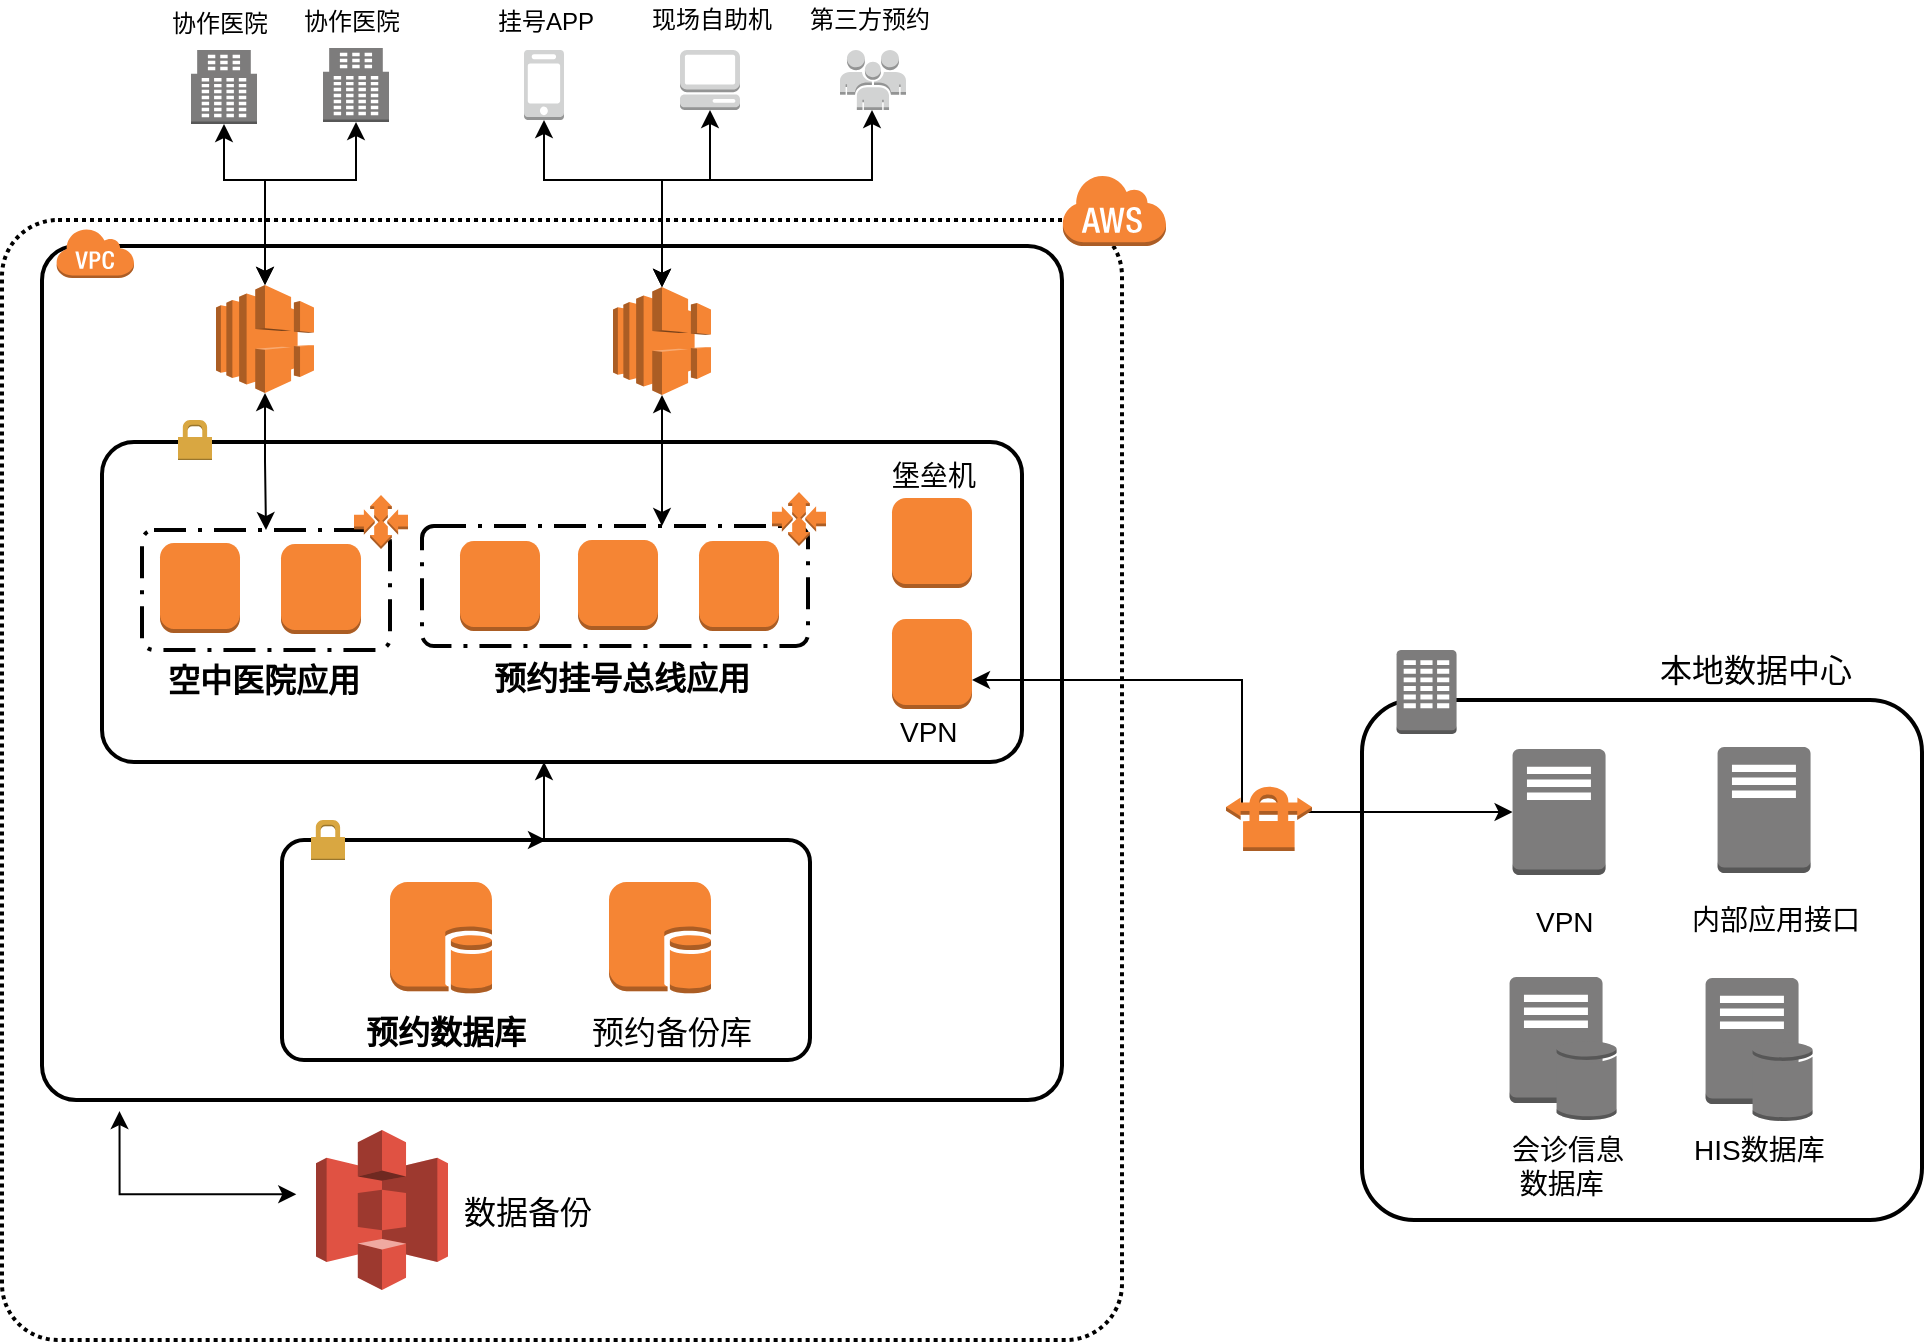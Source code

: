 <mxfile version="10.6.7" type="github"><diagram id="ETWZqhV0xEJT89xzuoXM" name="第 1 页"><mxGraphModel dx="2083" dy="1103" grid="1" gridSize="10" guides="1" tooltips="1" connect="1" arrows="1" fold="1" page="1" pageScale="1" pageWidth="850" pageHeight="1100" math="0" shadow="0"><root><mxCell id="0"/><mxCell id="1" parent="0"/><mxCell id="Jl7MznmiRj7BAuh4oSFH-79" value="" style="rounded=1;arcSize=5;dashed=1;strokeColor=#000000;fillColor=none;gradientColor=none;dashPattern=1 1;strokeWidth=2;" vertex="1" parent="1"><mxGeometry x="150" y="210" width="560" height="560" as="geometry"/></mxCell><mxCell id="Jl7MznmiRj7BAuh4oSFH-123" style="edgeStyle=orthogonalEdgeStyle;rounded=0;orthogonalLoop=1;jettySize=auto;html=1;entryX=0.06;entryY=0.5;entryDx=0;entryDy=0;entryPerimeter=0;startArrow=classic;startFill=1;fontSize=16;exitX=0.076;exitY=1.013;exitDx=0;exitDy=0;exitPerimeter=0;" edge="1" parent="1" source="Jl7MznmiRj7BAuh4oSFH-67"><mxGeometry relative="1" as="geometry"><mxPoint x="297.143" y="697.143" as="targetPoint"/><Array as="points"><mxPoint x="209" y="697"/></Array></mxGeometry></mxCell><mxCell id="Jl7MznmiRj7BAuh4oSFH-67" value="" style="rounded=1;arcSize=4;dashed=0;strokeColor=#000000;fillColor=none;gradientColor=none;strokeWidth=2;" vertex="1" parent="1"><mxGeometry x="170" y="223" width="510" height="427" as="geometry"/></mxCell><mxCell id="Jl7MznmiRj7BAuh4oSFH-11" value="" style="rounded=1;arcSize=10;dashed=0;strokeColor=#000000;fillColor=none;gradientColor=none;strokeWidth=2;" vertex="1" parent="1"><mxGeometry x="200" y="321" width="460" height="160" as="geometry"/></mxCell><mxCell id="Jl7MznmiRj7BAuh4oSFH-15" value="" style="rounded=1;arcSize=10;dashed=1;strokeColor=#000000;fillColor=none;gradientColor=none;dashPattern=8 3 1 3;strokeWidth=2;" vertex="1" parent="1"><mxGeometry x="360" y="363" width="193" height="60" as="geometry"/></mxCell><mxCell id="Jl7MznmiRj7BAuh4oSFH-69" style="edgeStyle=orthogonalEdgeStyle;rounded=0;orthogonalLoop=1;jettySize=auto;html=1;startArrow=classic;startFill=1;entryX=0.5;entryY=0;entryDx=0;entryDy=0;entryPerimeter=0;" edge="1" parent="1" source="Jl7MznmiRj7BAuh4oSFH-1" target="Jl7MznmiRj7BAuh4oSFH-40"><mxGeometry relative="1" as="geometry"><Array as="points"><mxPoint x="421" y="190"/><mxPoint x="480" y="190"/></Array></mxGeometry></mxCell><mxCell id="Jl7MznmiRj7BAuh4oSFH-1" value="" style="outlineConnect=0;dashed=0;verticalLabelPosition=bottom;verticalAlign=top;align=center;html=1;shape=mxgraph.aws3.mobile_client;fillColor=#D2D3D3;gradientColor=none;" vertex="1" parent="1"><mxGeometry x="411" y="125" width="20" height="35" as="geometry"/></mxCell><mxCell id="Jl7MznmiRj7BAuh4oSFH-2" value="" style="outlineConnect=0;dashed=0;verticalLabelPosition=bottom;verticalAlign=top;align=center;html=1;shape=mxgraph.aws3.management_console;fillColor=#D2D3D3;gradientColor=none;" vertex="1" parent="1"><mxGeometry x="489" y="125" width="30" height="30" as="geometry"/></mxCell><mxCell id="Jl7MznmiRj7BAuh4oSFH-3" value="" style="outlineConnect=0;dashed=0;verticalLabelPosition=bottom;verticalAlign=top;align=center;html=1;shape=mxgraph.aws3.users;fillColor=#D2D3D3;gradientColor=none;" vertex="1" parent="1"><mxGeometry x="569" y="125" width="33" height="30" as="geometry"/></mxCell><mxCell id="Jl7MznmiRj7BAuh4oSFH-4" value="" style="rounded=1;arcSize=10;dashed=0;strokeColor=#000000;fillColor=none;gradientColor=none;strokeWidth=2;" vertex="1" parent="1"><mxGeometry x="830" y="450" width="280" height="260" as="geometry"/></mxCell><mxCell id="Jl7MznmiRj7BAuh4oSFH-5" value="" style="dashed=0;html=1;shape=mxgraph.aws3.corporate_data_center;fillColor=#7D7C7C;gradientColor=none;dashed=0;" vertex="1" parent="1"><mxGeometry x="847.286" y="425" width="30" height="42" as="geometry"/></mxCell><mxCell id="Jl7MznmiRj7BAuh4oSFH-10" value="" style="outlineConnect=0;dashed=0;verticalLabelPosition=bottom;verticalAlign=top;align=center;html=1;shape=mxgraph.aws3.auto_scaling;fillColor=#F58534;gradientColor=none;" vertex="1" parent="1"><mxGeometry x="535" y="346" width="27" height="27" as="geometry"/></mxCell><mxCell id="Jl7MznmiRj7BAuh4oSFH-12" value="" style="dashed=0;html=1;shape=mxgraph.aws3.permissions;fillColor=#D9A741;gradientColor=none;dashed=0;" vertex="1" parent="1"><mxGeometry x="238" y="310" width="17" height="20" as="geometry"/></mxCell><mxCell id="Jl7MznmiRj7BAuh4oSFH-16" value="预约挂号总线应用" style="text;html=1;resizable=0;points=[];autosize=1;align=left;verticalAlign=top;spacingTop=-4;fontSize=16;fontStyle=1" vertex="1" parent="1"><mxGeometry x="393.5" y="426.5" width="110" height="20" as="geometry"/></mxCell><mxCell id="Jl7MznmiRj7BAuh4oSFH-18" value="挂号APP" style="text;html=1;resizable=0;points=[];autosize=1;align=left;verticalAlign=top;spacingTop=-4;" vertex="1" parent="1"><mxGeometry x="396" y="101" width="60" height="20" as="geometry"/></mxCell><mxCell id="Jl7MznmiRj7BAuh4oSFH-19" value="现场自助机" style="text;html=1;resizable=0;points=[];autosize=1;align=left;verticalAlign=top;spacingTop=-4;" vertex="1" parent="1"><mxGeometry x="473" y="100" width="80" height="20" as="geometry"/></mxCell><mxCell id="Jl7MznmiRj7BAuh4oSFH-20" value="第三方预约" style="text;html=1;resizable=0;points=[];autosize=1;align=left;verticalAlign=top;spacingTop=-4;" vertex="1" parent="1"><mxGeometry x="552" y="100" width="80" height="20" as="geometry"/></mxCell><mxCell id="Jl7MznmiRj7BAuh4oSFH-66" style="edgeStyle=orthogonalEdgeStyle;rounded=0;orthogonalLoop=1;jettySize=auto;html=1;exitX=0.5;exitY=0;exitDx=0;exitDy=0;startArrow=classic;startFill=1;" edge="1" parent="1" source="Jl7MznmiRj7BAuh4oSFH-21" target="Jl7MznmiRj7BAuh4oSFH-11"><mxGeometry relative="1" as="geometry"><Array as="points"><mxPoint x="421" y="500"/><mxPoint x="421" y="500"/></Array></mxGeometry></mxCell><mxCell id="Jl7MznmiRj7BAuh4oSFH-21" value="" style="rounded=1;arcSize=10;dashed=0;strokeColor=#000000;fillColor=none;gradientColor=none;strokeWidth=2;" vertex="1" parent="1"><mxGeometry x="290" y="520" width="264" height="110" as="geometry"/></mxCell><mxCell id="Jl7MznmiRj7BAuh4oSFH-28" value="预约数据库" style="text;html=1;resizable=0;points=[];autosize=1;align=left;verticalAlign=top;spacingTop=-4;fontSize=16;fontStyle=1" vertex="1" parent="1"><mxGeometry x="330" y="604" width="80" height="20" as="geometry"/></mxCell><mxCell id="Jl7MznmiRj7BAuh4oSFH-29" value="HIS数据库" style="text;html=1;resizable=0;points=[];autosize=1;align=left;verticalAlign=top;spacingTop=-4;fontSize=14;" vertex="1" parent="1"><mxGeometry x="993.786" y="664" width="70" height="20" as="geometry"/></mxCell><mxCell id="Jl7MznmiRj7BAuh4oSFH-38" value="" style="outlineConnect=0;dashed=0;verticalLabelPosition=bottom;verticalAlign=top;align=center;html=1;shape=mxgraph.aws3.db_on_instance;fillColor=#F58534;gradientColor=none;" vertex="1" parent="1"><mxGeometry x="344" y="541" width="51" height="56" as="geometry"/></mxCell><mxCell id="Jl7MznmiRj7BAuh4oSFH-70" style="edgeStyle=orthogonalEdgeStyle;rounded=0;orthogonalLoop=1;jettySize=auto;html=1;entryX=0.5;entryY=1;entryDx=0;entryDy=0;entryPerimeter=0;startArrow=classic;startFill=1;exitX=0.5;exitY=0;exitDx=0;exitDy=0;exitPerimeter=0;" edge="1" parent="1" source="Jl7MznmiRj7BAuh4oSFH-40" target="Jl7MznmiRj7BAuh4oSFH-2"><mxGeometry relative="1" as="geometry"><Array as="points"><mxPoint x="480" y="190"/><mxPoint x="504" y="190"/></Array></mxGeometry></mxCell><mxCell id="Jl7MznmiRj7BAuh4oSFH-71" style="edgeStyle=orthogonalEdgeStyle;rounded=0;orthogonalLoop=1;jettySize=auto;html=1;startArrow=classic;startFill=1;exitX=0.5;exitY=0;exitDx=0;exitDy=0;exitPerimeter=0;" edge="1" parent="1" source="Jl7MznmiRj7BAuh4oSFH-40" target="Jl7MznmiRj7BAuh4oSFH-3"><mxGeometry relative="1" as="geometry"><Array as="points"><mxPoint x="480" y="190"/><mxPoint x="585" y="190"/></Array></mxGeometry></mxCell><mxCell id="Jl7MznmiRj7BAuh4oSFH-72" style="edgeStyle=orthogonalEdgeStyle;rounded=0;orthogonalLoop=1;jettySize=auto;html=1;exitX=0.5;exitY=1;exitDx=0;exitDy=0;exitPerimeter=0;startArrow=classic;startFill=1;" edge="1" parent="1" source="Jl7MznmiRj7BAuh4oSFH-40"><mxGeometry relative="1" as="geometry"><mxPoint x="480" y="363" as="targetPoint"/><Array as="points"><mxPoint x="480" y="363"/></Array></mxGeometry></mxCell><mxCell id="Jl7MznmiRj7BAuh4oSFH-40" value="" style="outlineConnect=0;dashed=0;verticalLabelPosition=bottom;verticalAlign=top;align=center;html=1;shape=mxgraph.aws3.elastic_load_balancing;fillColor=#F58534;gradientColor=none;" vertex="1" parent="1"><mxGeometry x="455.5" y="243.5" width="49" height="54" as="geometry"/></mxCell><mxCell id="Jl7MznmiRj7BAuh4oSFH-45" value="预约备份库" style="text;html=1;resizable=0;points=[];autosize=1;align=left;verticalAlign=top;spacingTop=-4;fontSize=16;fontStyle=0" vertex="1" parent="1"><mxGeometry x="442.5" y="604" width="100" height="20" as="geometry"/></mxCell><mxCell id="Jl7MznmiRj7BAuh4oSFH-46" value="" style="outlineConnect=0;dashed=0;verticalLabelPosition=bottom;verticalAlign=top;align=center;html=1;shape=mxgraph.aws3.db_on_instance;fillColor=#F58534;gradientColor=none;" vertex="1" parent="1"><mxGeometry x="453.5" y="541" width="51" height="56" as="geometry"/></mxCell><mxCell id="Jl7MznmiRj7BAuh4oSFH-47" value="" style="outlineConnect=0;dashed=0;verticalLabelPosition=bottom;verticalAlign=top;align=center;html=1;shape=mxgraph.aws3.instance;fillColor=#F58534;gradientColor=none;" vertex="1" parent="1"><mxGeometry x="498.5" y="370.5" width="40" height="45" as="geometry"/></mxCell><mxCell id="Jl7MznmiRj7BAuh4oSFH-50" value="" style="outlineConnect=0;dashed=0;verticalLabelPosition=bottom;verticalAlign=top;align=center;html=1;shape=mxgraph.aws3.instance;fillColor=#F58534;gradientColor=none;" vertex="1" parent="1"><mxGeometry x="438" y="370" width="40" height="45" as="geometry"/></mxCell><mxCell id="Jl7MznmiRj7BAuh4oSFH-51" value="" style="outlineConnect=0;dashed=0;verticalLabelPosition=bottom;verticalAlign=top;align=center;html=1;shape=mxgraph.aws3.instance;fillColor=#F58534;gradientColor=none;" vertex="1" parent="1"><mxGeometry x="379" y="370.5" width="40" height="45" as="geometry"/></mxCell><mxCell id="Jl7MznmiRj7BAuh4oSFH-53" value="" style="outlineConnect=0;dashed=0;verticalLabelPosition=bottom;verticalAlign=top;align=center;html=1;shape=mxgraph.aws3.instance;fillColor=#F58534;gradientColor=none;" vertex="1" parent="1"><mxGeometry x="595" y="349" width="40" height="45" as="geometry"/></mxCell><mxCell id="Jl7MznmiRj7BAuh4oSFH-64" style="edgeStyle=orthogonalEdgeStyle;rounded=0;orthogonalLoop=1;jettySize=auto;html=1;entryX=0;entryY=0.5;entryDx=0;entryDy=0;entryPerimeter=0;startArrow=classic;startFill=1;" edge="1" parent="1" source="Jl7MznmiRj7BAuh4oSFH-54" target="Jl7MznmiRj7BAuh4oSFH-58"><mxGeometry relative="1" as="geometry"><Array as="points"><mxPoint x="770" y="440"/><mxPoint x="770" y="506"/></Array></mxGeometry></mxCell><mxCell id="Jl7MznmiRj7BAuh4oSFH-54" value="" style="outlineConnect=0;dashed=0;verticalLabelPosition=bottom;verticalAlign=top;align=center;html=1;shape=mxgraph.aws3.instance;fillColor=#F58534;gradientColor=none;" vertex="1" parent="1"><mxGeometry x="595" y="409.5" width="40" height="45" as="geometry"/></mxCell><mxCell id="Jl7MznmiRj7BAuh4oSFH-56" value="内部应用接口" style="text;html=1;resizable=0;points=[];autosize=1;align=left;verticalAlign=top;spacingTop=-4;fontSize=14;" vertex="1" parent="1"><mxGeometry x="992.786" y="549" width="90" height="20" as="geometry"/></mxCell><mxCell id="Jl7MznmiRj7BAuh4oSFH-57" value="" style="outlineConnect=0;dashed=0;verticalLabelPosition=bottom;verticalAlign=top;align=center;html=1;shape=mxgraph.aws3.traditional_server;fillColor=#7D7C7C;gradientColor=none;" vertex="1" parent="1"><mxGeometry x="1007.786" y="473.5" width="46.5" height="63" as="geometry"/></mxCell><mxCell id="Jl7MznmiRj7BAuh4oSFH-58" value="" style="outlineConnect=0;dashed=0;verticalLabelPosition=bottom;verticalAlign=top;align=center;html=1;shape=mxgraph.aws3.traditional_server;fillColor=#7D7C7C;gradientColor=none;" vertex="1" parent="1"><mxGeometry x="905.286" y="474.5" width="46.5" height="63" as="geometry"/></mxCell><mxCell id="Jl7MznmiRj7BAuh4oSFH-60" value="VPN" style="text;html=1;resizable=0;points=[];autosize=1;align=left;verticalAlign=top;spacingTop=-4;fontSize=14;" vertex="1" parent="1"><mxGeometry x="915.286" y="550" width="40" height="20" as="geometry"/></mxCell><mxCell id="Jl7MznmiRj7BAuh4oSFH-62" value="VPN" style="text;html=1;resizable=0;points=[];autosize=1;align=left;verticalAlign=top;spacingTop=-4;fontSize=14;" vertex="1" parent="1"><mxGeometry x="597" y="455" width="40" height="20" as="geometry"/></mxCell><mxCell id="Jl7MznmiRj7BAuh4oSFH-63" value="堡垒机" style="text;html=1;resizable=0;points=[];autosize=1;align=left;verticalAlign=top;spacingTop=-4;fontSize=14;" vertex="1" parent="1"><mxGeometry x="593" y="327" width="50" height="20" as="geometry"/></mxCell><mxCell id="Jl7MznmiRj7BAuh4oSFH-68" value="" style="dashed=0;html=1;shape=mxgraph.aws3.virtual_private_cloud;fillColor=#F58536;gradientColor=none;dashed=0;" vertex="1" parent="1"><mxGeometry x="177" y="214" width="39" height="25" as="geometry"/></mxCell><mxCell id="Jl7MznmiRj7BAuh4oSFH-83" value="" style="dashed=0;html=1;shape=mxgraph.aws3.cloud;fillColor=#F58536;gradientColor=none;dashed=0;" vertex="1" parent="1"><mxGeometry x="680" y="187" width="52" height="36" as="geometry"/></mxCell><mxCell id="Jl7MznmiRj7BAuh4oSFH-84" value="" style="dashed=0;html=1;shape=mxgraph.aws3.permissions;fillColor=#D9A741;gradientColor=none;dashed=0;" vertex="1" parent="1"><mxGeometry x="304.5" y="510" width="17" height="20" as="geometry"/></mxCell><mxCell id="Jl7MznmiRj7BAuh4oSFH-32" value="" style="outlineConnect=0;dashed=0;verticalLabelPosition=bottom;verticalAlign=top;align=center;html=1;shape=mxgraph.aws3.vpn_connection;fillColor=#F58534;gradientColor=none;" vertex="1" parent="1"><mxGeometry x="762" y="492.5" width="43" height="33" as="geometry"/></mxCell><mxCell id="Jl7MznmiRj7BAuh4oSFH-92" value="会诊信息&lt;br style=&quot;font-size: 14px;&quot;&gt;&amp;nbsp;数据库" style="text;html=1;resizable=0;points=[];autosize=1;align=left;verticalAlign=top;spacingTop=-4;fontSize=14;" vertex="1" parent="1"><mxGeometry x="902.786" y="664" width="60" height="30" as="geometry"/></mxCell><mxCell id="Jl7MznmiRj7BAuh4oSFH-102" value="" style="outlineConnect=0;dashed=0;verticalLabelPosition=bottom;verticalAlign=top;align=center;html=1;shape=mxgraph.aws3.traditional_server;fillColor=#7D7C7C;gradientColor=none;" vertex="1" parent="1"><mxGeometry x="903.786" y="588.5" width="46.5" height="63" as="geometry"/></mxCell><mxCell id="Jl7MznmiRj7BAuh4oSFH-103" value="" style="outlineConnect=0;dashed=0;verticalLabelPosition=bottom;verticalAlign=top;align=center;html=1;shape=mxgraph.aws3.generic_database;fillColor=#7D7C7C;gradientColor=none;" vertex="1" parent="1"><mxGeometry x="927.286" y="620" width="30" height="40" as="geometry"/></mxCell><mxCell id="Jl7MznmiRj7BAuh4oSFH-104" value="" style="outlineConnect=0;dashed=0;verticalLabelPosition=bottom;verticalAlign=top;align=center;html=1;shape=mxgraph.aws3.traditional_server;fillColor=#7D7C7C;gradientColor=none;" vertex="1" parent="1"><mxGeometry x="1001.786" y="589" width="46.5" height="63" as="geometry"/></mxCell><mxCell id="Jl7MznmiRj7BAuh4oSFH-105" value="" style="outlineConnect=0;dashed=0;verticalLabelPosition=bottom;verticalAlign=top;align=center;html=1;shape=mxgraph.aws3.generic_database;fillColor=#7D7C7C;gradientColor=none;" vertex="1" parent="1"><mxGeometry x="1025.286" y="620.5" width="30" height="40" as="geometry"/></mxCell><mxCell id="Jl7MznmiRj7BAuh4oSFH-106" value="" style="rounded=1;arcSize=10;dashed=1;strokeColor=#000000;fillColor=none;gradientColor=none;dashPattern=8 3 1 3;strokeWidth=2;" vertex="1" parent="1"><mxGeometry x="220" y="365" width="124" height="60" as="geometry"/></mxCell><mxCell id="Jl7MznmiRj7BAuh4oSFH-107" value="" style="outlineConnect=0;dashed=0;verticalLabelPosition=bottom;verticalAlign=top;align=center;html=1;shape=mxgraph.aws3.auto_scaling;fillColor=#F58534;gradientColor=none;" vertex="1" parent="1"><mxGeometry x="326" y="347.5" width="27" height="27" as="geometry"/></mxCell><mxCell id="Jl7MznmiRj7BAuh4oSFH-108" value="空中医院应用" style="text;html=1;resizable=0;points=[];autosize=1;align=left;verticalAlign=top;spacingTop=-4;fontSize=16;fontStyle=1" vertex="1" parent="1"><mxGeometry x="230.5" y="428" width="110" height="20" as="geometry"/></mxCell><mxCell id="Jl7MznmiRj7BAuh4oSFH-109" value="" style="outlineConnect=0;dashed=0;verticalLabelPosition=bottom;verticalAlign=top;align=center;html=1;shape=mxgraph.aws3.instance;fillColor=#F58534;gradientColor=none;" vertex="1" parent="1"><mxGeometry x="289.5" y="372" width="40" height="45" as="geometry"/></mxCell><mxCell id="Jl7MznmiRj7BAuh4oSFH-110" value="" style="outlineConnect=0;dashed=0;verticalLabelPosition=bottom;verticalAlign=top;align=center;html=1;shape=mxgraph.aws3.instance;fillColor=#F58534;gradientColor=none;" vertex="1" parent="1"><mxGeometry x="229" y="371.5" width="40" height="45" as="geometry"/></mxCell><mxCell id="Jl7MznmiRj7BAuh4oSFH-113" value="" style="outlineConnect=0;dashed=0;verticalLabelPosition=bottom;verticalAlign=top;align=center;html=1;shape=mxgraph.aws3.office_building;fillColor=#7D7C7C;gradientColor=none;fontSize=16;" vertex="1" parent="1"><mxGeometry x="244.5" y="125" width="33" height="37" as="geometry"/></mxCell><mxCell id="Jl7MznmiRj7BAuh4oSFH-114" value="协作医院" style="text;html=1;resizable=0;points=[];autosize=1;align=left;verticalAlign=top;spacingTop=-4;" vertex="1" parent="1"><mxGeometry x="233" y="102" width="60" height="20" as="geometry"/></mxCell><mxCell id="Jl7MznmiRj7BAuh4oSFH-115" value="" style="outlineConnect=0;dashed=0;verticalLabelPosition=bottom;verticalAlign=top;align=center;html=1;shape=mxgraph.aws3.office_building;fillColor=#7D7C7C;gradientColor=none;fontSize=16;" vertex="1" parent="1"><mxGeometry x="310.5" y="124" width="33" height="37" as="geometry"/></mxCell><mxCell id="Jl7MznmiRj7BAuh4oSFH-116" value="协作医院" style="text;html=1;resizable=0;points=[];autosize=1;align=left;verticalAlign=top;spacingTop=-4;" vertex="1" parent="1"><mxGeometry x="299" y="101" width="60" height="20" as="geometry"/></mxCell><mxCell id="Jl7MznmiRj7BAuh4oSFH-118" style="edgeStyle=orthogonalEdgeStyle;rounded=0;orthogonalLoop=1;jettySize=auto;html=1;entryX=0.5;entryY=0;entryDx=0;entryDy=0;startArrow=classic;startFill=1;fontSize=16;" edge="1" parent="1" source="Jl7MznmiRj7BAuh4oSFH-117" target="Jl7MznmiRj7BAuh4oSFH-106"><mxGeometry relative="1" as="geometry"/></mxCell><mxCell id="Jl7MznmiRj7BAuh4oSFH-119" style="edgeStyle=orthogonalEdgeStyle;rounded=0;orthogonalLoop=1;jettySize=auto;html=1;entryX=0.5;entryY=1;entryDx=0;entryDy=0;entryPerimeter=0;startArrow=classic;startFill=1;fontSize=16;" edge="1" parent="1" source="Jl7MznmiRj7BAuh4oSFH-117" target="Jl7MznmiRj7BAuh4oSFH-113"><mxGeometry relative="1" as="geometry"><Array as="points"><mxPoint x="281" y="190"/><mxPoint x="261" y="190"/></Array></mxGeometry></mxCell><mxCell id="Jl7MznmiRj7BAuh4oSFH-120" style="edgeStyle=orthogonalEdgeStyle;rounded=0;orthogonalLoop=1;jettySize=auto;html=1;entryX=0.5;entryY=1;entryDx=0;entryDy=0;entryPerimeter=0;startArrow=classic;startFill=1;fontSize=16;exitX=0.5;exitY=0;exitDx=0;exitDy=0;exitPerimeter=0;" edge="1" parent="1" source="Jl7MznmiRj7BAuh4oSFH-117" target="Jl7MznmiRj7BAuh4oSFH-115"><mxGeometry relative="1" as="geometry"><Array as="points"><mxPoint x="281" y="190"/><mxPoint x="327" y="190"/></Array></mxGeometry></mxCell><mxCell id="Jl7MznmiRj7BAuh4oSFH-117" value="" style="outlineConnect=0;dashed=0;verticalLabelPosition=bottom;verticalAlign=top;align=center;html=1;shape=mxgraph.aws3.elastic_load_balancing;fillColor=#F58534;gradientColor=none;" vertex="1" parent="1"><mxGeometry x="257" y="242.5" width="49" height="54" as="geometry"/></mxCell><mxCell id="Jl7MznmiRj7BAuh4oSFH-124" value="" style="outlineConnect=0;dashed=0;verticalLabelPosition=bottom;verticalAlign=top;align=center;html=1;shape=mxgraph.aws3.s3;fillColor=#E05243;gradientColor=none;fontSize=16;" vertex="1" parent="1"><mxGeometry x="307" y="665" width="66" height="80" as="geometry"/></mxCell><mxCell id="Jl7MznmiRj7BAuh4oSFH-125" value="数据备份&lt;br&gt;" style="text;html=1;resizable=0;points=[];autosize=1;align=left;verticalAlign=top;spacingTop=-4;fontSize=16;" vertex="1" parent="1"><mxGeometry x="379" y="694" width="80" height="20" as="geometry"/></mxCell><mxCell id="Jl7MznmiRj7BAuh4oSFH-126" value="&lt;font style=&quot;font-size: 16px&quot;&gt;本地数据中心&lt;/font&gt;" style="text;html=1;resizable=0;points=[];autosize=1;align=left;verticalAlign=top;spacingTop=-4;fontSize=14;" vertex="1" parent="1"><mxGeometry x="977" y="423" width="110" height="20" as="geometry"/></mxCell></root></mxGraphModel></diagram></mxfile>